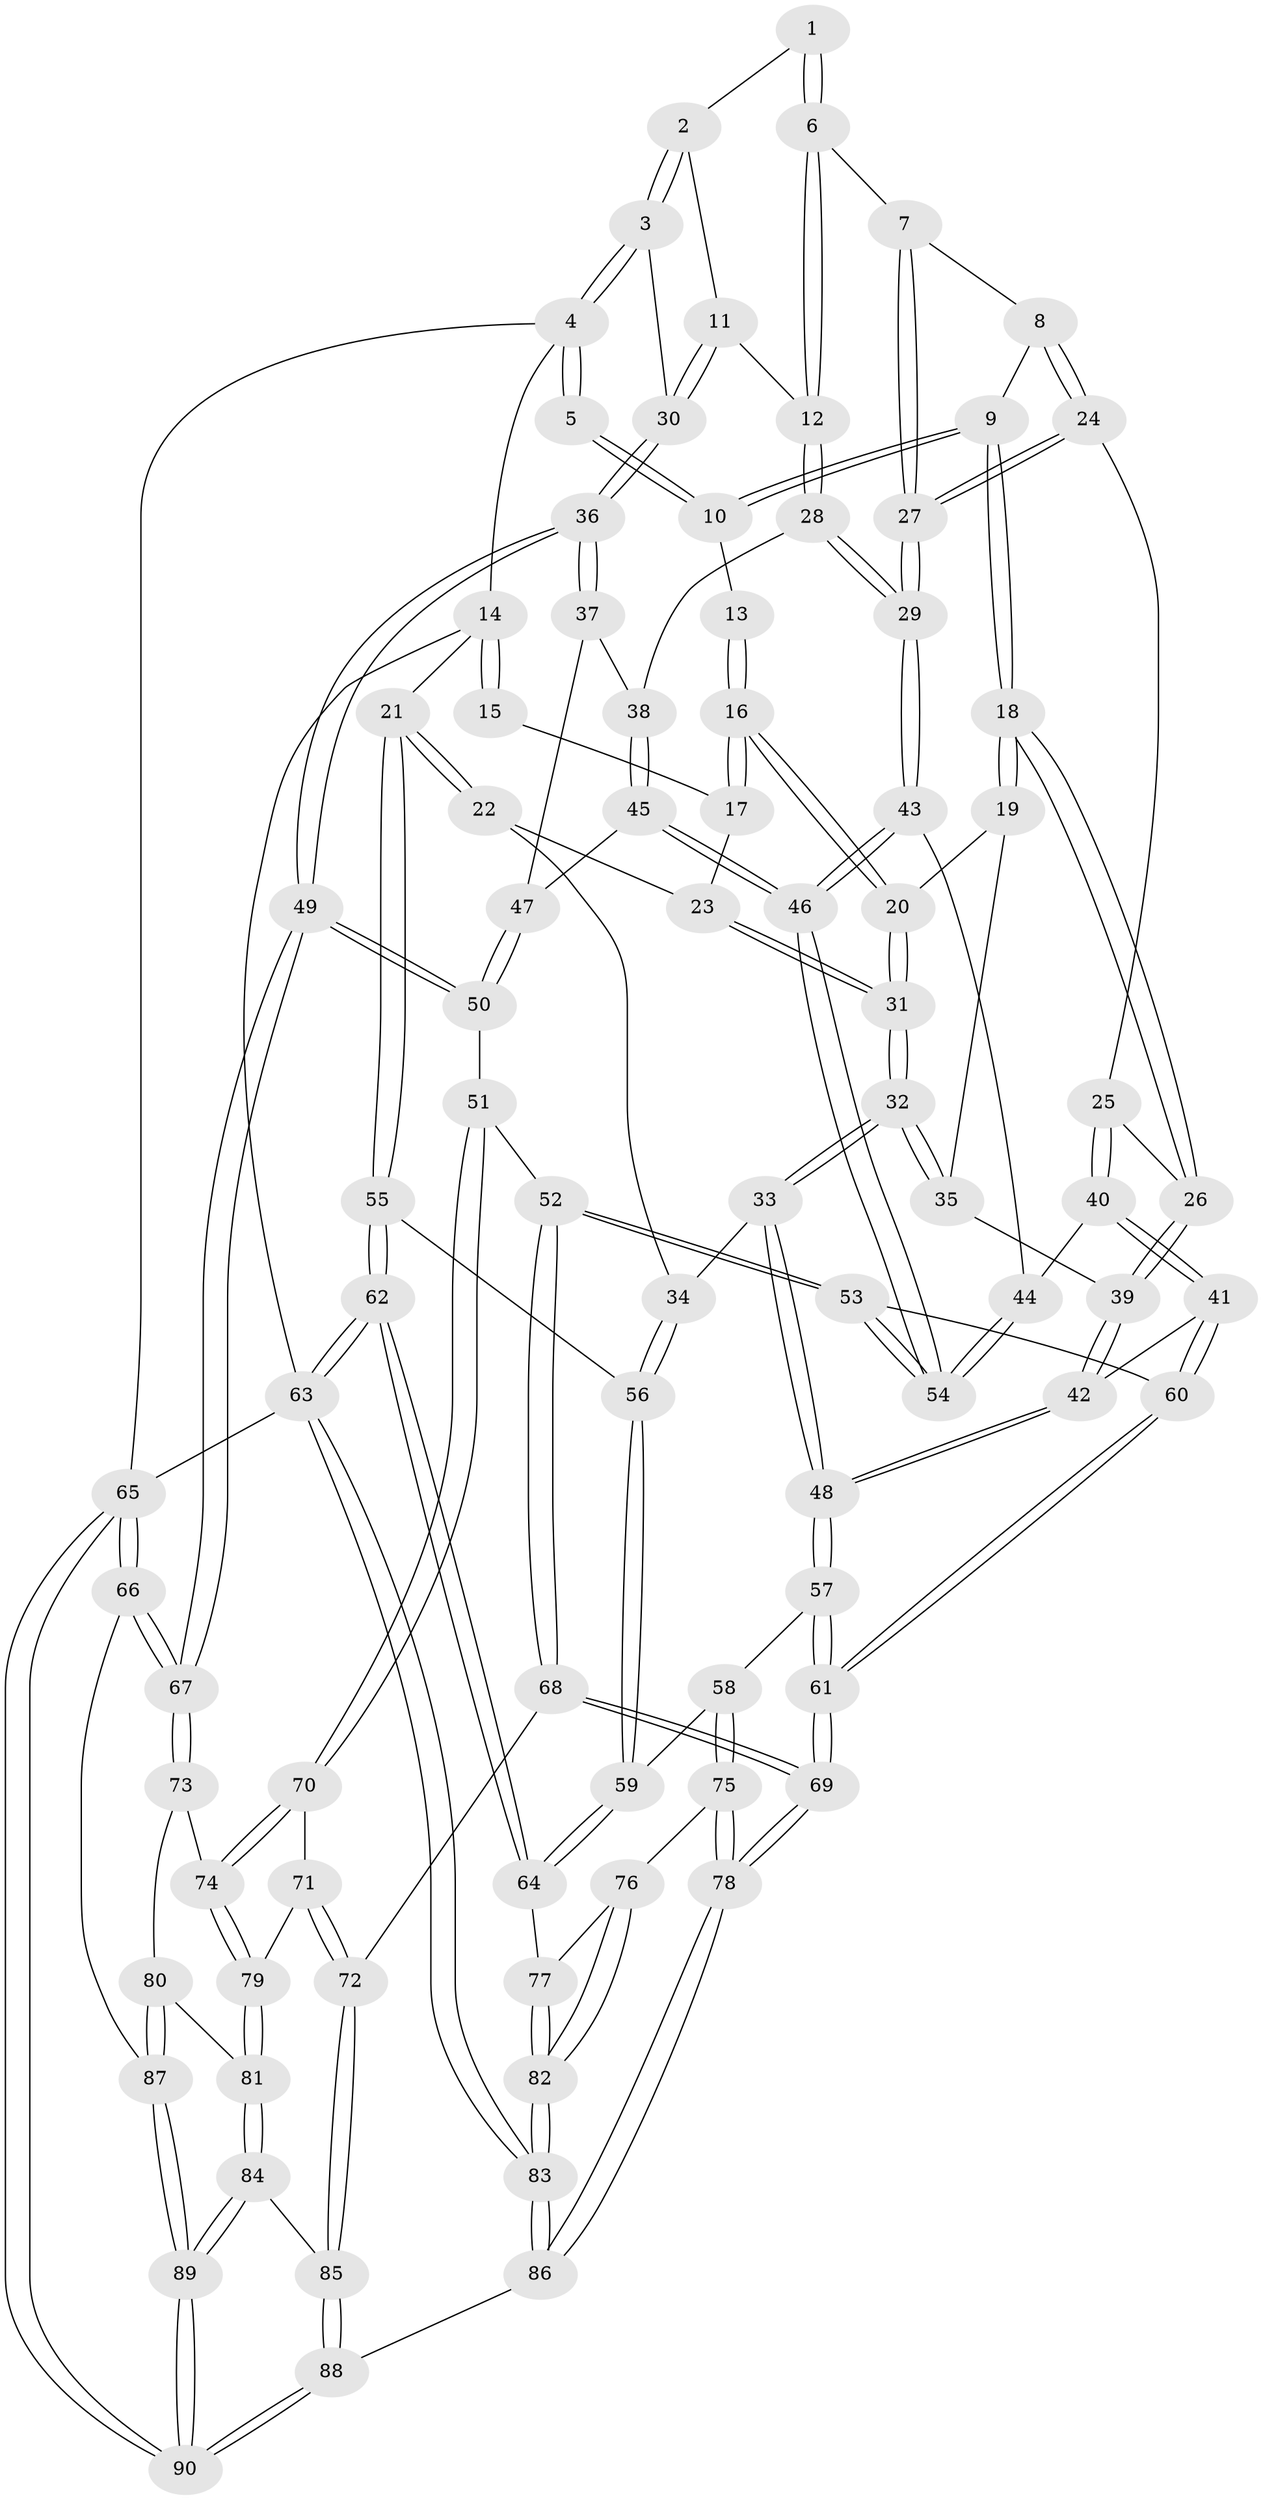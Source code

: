 // Generated by graph-tools (version 1.1) at 2025/51/03/09/25 03:51:06]
// undirected, 90 vertices, 222 edges
graph export_dot {
graph [start="1"]
  node [color=gray90,style=filled];
  1 [pos="+0.7878721242369351+0"];
  2 [pos="+0.9364398019678329+0.10964554868688507"];
  3 [pos="+1+0.03760883535874449"];
  4 [pos="+1+0"];
  5 [pos="+0.7463704222862605+0"];
  6 [pos="+0.7838545166734457+0.09635778919456749"];
  7 [pos="+0.656353232482914+0.1653907063272965"];
  8 [pos="+0.5914923063895766+0.11971138186164577"];
  9 [pos="+0.5266979629800685+0.011001298465467"];
  10 [pos="+0.4842610965651369+0"];
  11 [pos="+0.907143740367017+0.1737926813437323"];
  12 [pos="+0.809320255814982+0.19182139278712987"];
  13 [pos="+0.46649975483394845+0"];
  14 [pos="+0+0"];
  15 [pos="+0.31751458163989243+0"];
  16 [pos="+0.3606501141130085+0.16641477958377124"];
  17 [pos="+0.21973569224499223+0.1417828198745744"];
  18 [pos="+0.4954777215994616+0.2564224397516694"];
  19 [pos="+0.37736084837269335+0.20753114836160932"];
  20 [pos="+0.36072157466354554+0.17337543841543426"];
  21 [pos="+0+0"];
  22 [pos="+0.11001162010347303+0.12561233398672106"];
  23 [pos="+0.1928863772202643+0.16421869994389524"];
  24 [pos="+0.5783809753463881+0.2490678414102514"];
  25 [pos="+0.5030265297640556+0.26240228145092753"];
  26 [pos="+0.4979369783180668+0.26002305592620145"];
  27 [pos="+0.6940812686590183+0.2986799430960214"];
  28 [pos="+0.7862320903883102+0.28515059194342457"];
  29 [pos="+0.695403319406973+0.3000051331906473"];
  30 [pos="+1+0.3720848128616118"];
  31 [pos="+0.20978816679512213+0.26553123350652635"];
  32 [pos="+0.19164675492962377+0.32744653860497264"];
  33 [pos="+0.1677250679237569+0.3689350638234316"];
  34 [pos="+0.08874451285111808+0.3572984749707191"];
  35 [pos="+0.36135184015400773+0.27161354609334554"];
  36 [pos="+1+0.42258839513882684"];
  37 [pos="+0.8456367287372794+0.3148128331554042"];
  38 [pos="+0.7960947570207032+0.2934977281360164"];
  39 [pos="+0.39662076293411386+0.3680993461663355"];
  40 [pos="+0.5605443065808431+0.4316068941891031"];
  41 [pos="+0.5382864612415159+0.44601809507756335"];
  42 [pos="+0.39221049082565673+0.39438942156359696"];
  43 [pos="+0.6820640887078631+0.32275128656871604"];
  44 [pos="+0.5838662805829878+0.42769991452448625"];
  45 [pos="+0.7821615151118603+0.44384415861568816"];
  46 [pos="+0.7521617368346826+0.49404359501109524"];
  47 [pos="+0.8299862245222474+0.44138771103974034"];
  48 [pos="+0.2553934404448333+0.4741375187734793"];
  49 [pos="+1+0.437192098390005"];
  50 [pos="+0.9896812368245229+0.5152656189200168"];
  51 [pos="+0.8347078174810894+0.6044692907419453"];
  52 [pos="+0.7551311268942055+0.5951090989910855"];
  53 [pos="+0.745570036483929+0.5790331963105"];
  54 [pos="+0.7377150822433962+0.5579591365168517"];
  55 [pos="+0+0.36686398946609255"];
  56 [pos="+0+0.36808715614397564"];
  57 [pos="+0.2626525863528727+0.5693139216421912"];
  58 [pos="+0.16416030430406556+0.6396382688118619"];
  59 [pos="+0.15243198547469286+0.6383422975682439"];
  60 [pos="+0.5059184210800541+0.5586048600613509"];
  61 [pos="+0.4347384773747652+0.6814539813777792"];
  62 [pos="+0+0.6800573237035965"];
  63 [pos="+0+1"];
  64 [pos="+0+0.687899341542512"];
  65 [pos="+1+1"];
  66 [pos="+1+0.8398578138603776"];
  67 [pos="+1+0.7824616991997939"];
  68 [pos="+0.6166189448566772+0.7694259846593532"];
  69 [pos="+0.46837002039909664+0.7547135259099987"];
  70 [pos="+0.8629892371552783+0.6857343283158726"];
  71 [pos="+0.7609917050534174+0.7755016560631782"];
  72 [pos="+0.6324311734682763+0.7870031314511828"];
  73 [pos="+0.8891875509172826+0.7415347050348596"];
  74 [pos="+0.8854861561203318+0.7396260716185626"];
  75 [pos="+0.15781351092539528+0.7865550509381616"];
  76 [pos="+0.1538021646888271+0.792306761639079"];
  77 [pos="+0.03403243440955896+0.7695020229199759"];
  78 [pos="+0.41314560995303523+0.8466258185317002"];
  79 [pos="+0.8489503586082713+0.7780957039178483"];
  80 [pos="+0.9231622727809772+0.8630575780819145"];
  81 [pos="+0.8179488939553686+0.8913740205552652"];
  82 [pos="+0.01906004652523815+1"];
  83 [pos="+0+1"];
  84 [pos="+0.7567965611972899+0.9496131443620476"];
  85 [pos="+0.6765318127992489+0.8603088789424758"];
  86 [pos="+0.34009934766173516+1"];
  87 [pos="+0.9955350653081052+0.8878636189592275"];
  88 [pos="+0.4045519679461838+1"];
  89 [pos="+0.7848591601013408+1"];
  90 [pos="+0.783607052698701+1"];
  1 -- 2;
  1 -- 6;
  1 -- 6;
  2 -- 3;
  2 -- 3;
  2 -- 11;
  3 -- 4;
  3 -- 4;
  3 -- 30;
  4 -- 5;
  4 -- 5;
  4 -- 14;
  4 -- 65;
  5 -- 10;
  5 -- 10;
  6 -- 7;
  6 -- 12;
  6 -- 12;
  7 -- 8;
  7 -- 27;
  7 -- 27;
  8 -- 9;
  8 -- 24;
  8 -- 24;
  9 -- 10;
  9 -- 10;
  9 -- 18;
  9 -- 18;
  10 -- 13;
  11 -- 12;
  11 -- 30;
  11 -- 30;
  12 -- 28;
  12 -- 28;
  13 -- 16;
  13 -- 16;
  14 -- 15;
  14 -- 15;
  14 -- 21;
  14 -- 63;
  15 -- 17;
  16 -- 17;
  16 -- 17;
  16 -- 20;
  16 -- 20;
  17 -- 23;
  18 -- 19;
  18 -- 19;
  18 -- 26;
  18 -- 26;
  19 -- 20;
  19 -- 35;
  20 -- 31;
  20 -- 31;
  21 -- 22;
  21 -- 22;
  21 -- 55;
  21 -- 55;
  22 -- 23;
  22 -- 34;
  23 -- 31;
  23 -- 31;
  24 -- 25;
  24 -- 27;
  24 -- 27;
  25 -- 26;
  25 -- 40;
  25 -- 40;
  26 -- 39;
  26 -- 39;
  27 -- 29;
  27 -- 29;
  28 -- 29;
  28 -- 29;
  28 -- 38;
  29 -- 43;
  29 -- 43;
  30 -- 36;
  30 -- 36;
  31 -- 32;
  31 -- 32;
  32 -- 33;
  32 -- 33;
  32 -- 35;
  32 -- 35;
  33 -- 34;
  33 -- 48;
  33 -- 48;
  34 -- 56;
  34 -- 56;
  35 -- 39;
  36 -- 37;
  36 -- 37;
  36 -- 49;
  36 -- 49;
  37 -- 38;
  37 -- 47;
  38 -- 45;
  38 -- 45;
  39 -- 42;
  39 -- 42;
  40 -- 41;
  40 -- 41;
  40 -- 44;
  41 -- 42;
  41 -- 60;
  41 -- 60;
  42 -- 48;
  42 -- 48;
  43 -- 44;
  43 -- 46;
  43 -- 46;
  44 -- 54;
  44 -- 54;
  45 -- 46;
  45 -- 46;
  45 -- 47;
  46 -- 54;
  46 -- 54;
  47 -- 50;
  47 -- 50;
  48 -- 57;
  48 -- 57;
  49 -- 50;
  49 -- 50;
  49 -- 67;
  49 -- 67;
  50 -- 51;
  51 -- 52;
  51 -- 70;
  51 -- 70;
  52 -- 53;
  52 -- 53;
  52 -- 68;
  52 -- 68;
  53 -- 54;
  53 -- 54;
  53 -- 60;
  55 -- 56;
  55 -- 62;
  55 -- 62;
  56 -- 59;
  56 -- 59;
  57 -- 58;
  57 -- 61;
  57 -- 61;
  58 -- 59;
  58 -- 75;
  58 -- 75;
  59 -- 64;
  59 -- 64;
  60 -- 61;
  60 -- 61;
  61 -- 69;
  61 -- 69;
  62 -- 63;
  62 -- 63;
  62 -- 64;
  62 -- 64;
  63 -- 83;
  63 -- 83;
  63 -- 65;
  64 -- 77;
  65 -- 66;
  65 -- 66;
  65 -- 90;
  65 -- 90;
  66 -- 67;
  66 -- 67;
  66 -- 87;
  67 -- 73;
  67 -- 73;
  68 -- 69;
  68 -- 69;
  68 -- 72;
  69 -- 78;
  69 -- 78;
  70 -- 71;
  70 -- 74;
  70 -- 74;
  71 -- 72;
  71 -- 72;
  71 -- 79;
  72 -- 85;
  72 -- 85;
  73 -- 74;
  73 -- 80;
  74 -- 79;
  74 -- 79;
  75 -- 76;
  75 -- 78;
  75 -- 78;
  76 -- 77;
  76 -- 82;
  76 -- 82;
  77 -- 82;
  77 -- 82;
  78 -- 86;
  78 -- 86;
  79 -- 81;
  79 -- 81;
  80 -- 81;
  80 -- 87;
  80 -- 87;
  81 -- 84;
  81 -- 84;
  82 -- 83;
  82 -- 83;
  83 -- 86;
  83 -- 86;
  84 -- 85;
  84 -- 89;
  84 -- 89;
  85 -- 88;
  85 -- 88;
  86 -- 88;
  87 -- 89;
  87 -- 89;
  88 -- 90;
  88 -- 90;
  89 -- 90;
  89 -- 90;
}
